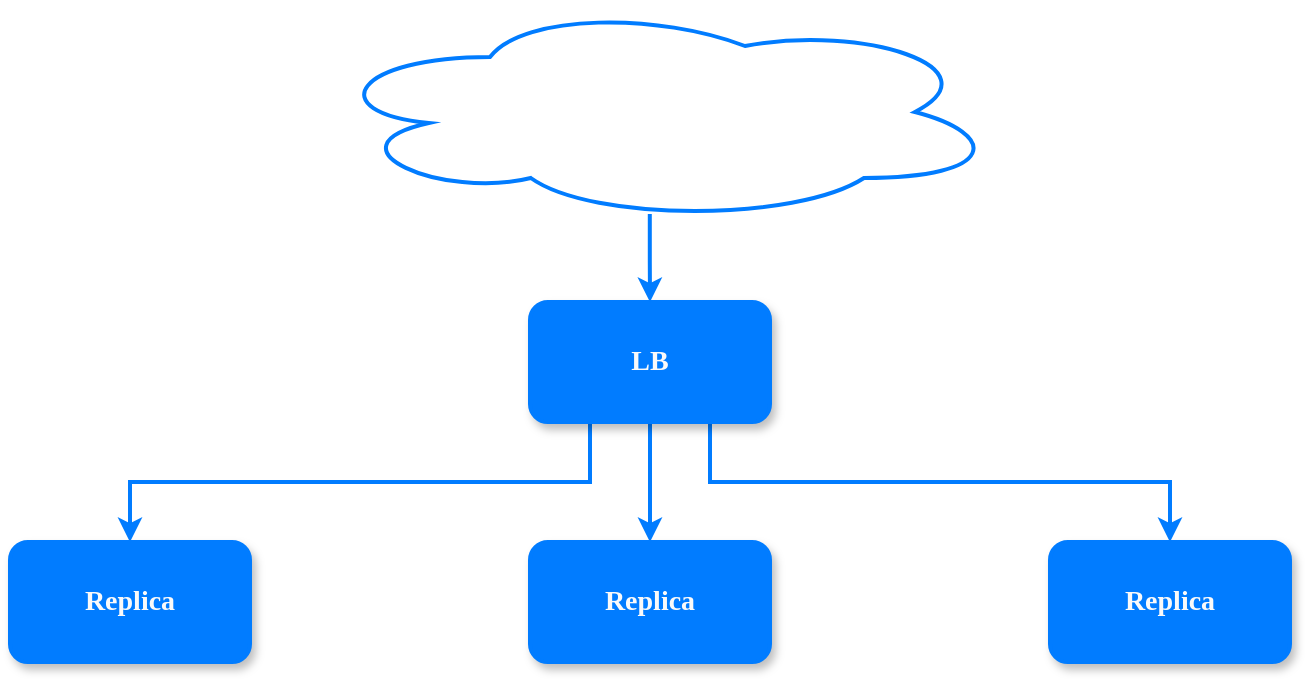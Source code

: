<mxfile version="13.1.2" type="device"><diagram id="PU5ZtBG1eEgANX1V4c1u" name="Page-1"><mxGraphModel dx="1422" dy="742" grid="1" gridSize="10" guides="1" tooltips="1" connect="1" arrows="1" fold="1" page="1" pageScale="1" pageWidth="850" pageHeight="1100" math="0" shadow="0" extFonts="Montserrat^https://fonts.googleapis.com/css?family=Montserrat"><root><mxCell id="0"/><mxCell id="1" parent="0"/><mxCell id="jDrr2bAoS69sfVO3mxZf-4" value="" style="edgeStyle=orthogonalEdgeStyle;rounded=0;orthogonalLoop=1;jettySize=auto;html=1;fontFamily=Montserrat;fontSize=14;fontColor=#FAFAFA;strokeWidth=2;strokeColor=#017CFF;exitX=0.25;exitY=1;exitDx=0;exitDy=0;" edge="1" parent="1" source="jDrr2bAoS69sfVO3mxZf-1" target="jDrr2bAoS69sfVO3mxZf-3"><mxGeometry relative="1" as="geometry"/></mxCell><mxCell id="jDrr2bAoS69sfVO3mxZf-6" value="" style="edgeStyle=orthogonalEdgeStyle;rounded=0;orthogonalLoop=1;jettySize=auto;html=1;fontFamily=Montserrat;fontSize=14;fontColor=#FAFAFA;strokeWidth=2;strokeColor=#017CFF;" edge="1" parent="1" source="jDrr2bAoS69sfVO3mxZf-1" target="jDrr2bAoS69sfVO3mxZf-5"><mxGeometry relative="1" as="geometry"/></mxCell><mxCell id="jDrr2bAoS69sfVO3mxZf-8" value="" style="edgeStyle=orthogonalEdgeStyle;rounded=0;orthogonalLoop=1;jettySize=auto;html=1;fontFamily=Montserrat;fontSize=14;fontColor=#FAFAFA;strokeWidth=2;strokeColor=#017CFF;exitX=0.75;exitY=1;exitDx=0;exitDy=0;" edge="1" parent="1" source="jDrr2bAoS69sfVO3mxZf-1" target="jDrr2bAoS69sfVO3mxZf-7"><mxGeometry relative="1" as="geometry"/></mxCell><mxCell id="jDrr2bAoS69sfVO3mxZf-1" value="LB" style="rounded=1;whiteSpace=wrap;html=1;fillColor=#017CFF;strokeWidth=2;fontColor=#FAFAFA;fontFamily=Montserrat;fontStyle=1;shadow=1;strokeColor=#017CFF;fontSize=14;" vertex="1" parent="1"><mxGeometry x="360" y="260" width="120" height="60" as="geometry"/></mxCell><mxCell id="jDrr2bAoS69sfVO3mxZf-7" value="Replica" style="rounded=1;whiteSpace=wrap;html=1;fillColor=#017CFF;strokeWidth=2;fontColor=#FAFAFA;fontFamily=Montserrat;fontStyle=1;shadow=1;strokeColor=#017CFF;fontSize=14;" vertex="1" parent="1"><mxGeometry x="620" y="380" width="120" height="60" as="geometry"/></mxCell><mxCell id="jDrr2bAoS69sfVO3mxZf-5" value="Replica" style="rounded=1;whiteSpace=wrap;html=1;fillColor=#017CFF;strokeWidth=2;fontColor=#FAFAFA;fontFamily=Montserrat;fontStyle=1;shadow=1;strokeColor=#017CFF;fontSize=14;" vertex="1" parent="1"><mxGeometry x="360" y="380" width="120" height="60" as="geometry"/></mxCell><mxCell id="jDrr2bAoS69sfVO3mxZf-3" value="Replica" style="rounded=1;whiteSpace=wrap;html=1;fillColor=#017CFF;strokeWidth=2;fontColor=#FAFAFA;fontFamily=Montserrat;fontStyle=1;shadow=1;strokeColor=#017CFF;fontSize=14;" vertex="1" parent="1"><mxGeometry x="100" y="380" width="120" height="60" as="geometry"/></mxCell><mxCell id="jDrr2bAoS69sfVO3mxZf-9" style="edgeStyle=orthogonalEdgeStyle;rounded=0;orthogonalLoop=1;jettySize=auto;html=1;exitX=0.485;exitY=0.964;exitDx=0;exitDy=0;exitPerimeter=0;entryX=0.5;entryY=0;entryDx=0;entryDy=0;fontFamily=Montserrat;fontSize=14;fontColor=#FAFAFA;strokeWidth=2;strokeColor=#017CFF;" edge="1" parent="1" source="jDrr2bAoS69sfVO3mxZf-2" target="jDrr2bAoS69sfVO3mxZf-1"><mxGeometry relative="1" as="geometry"/></mxCell><mxCell id="jDrr2bAoS69sfVO3mxZf-2" value="" style="ellipse;shape=cloud;whiteSpace=wrap;html=1;rounded=1;shadow=0;strokeColor=#017CFF;strokeWidth=2;fillColor=none;fontFamily=Montserrat;fontSize=14;fontColor=#FAFAFA;" vertex="1" parent="1"><mxGeometry x="255" y="110" width="340" height="110" as="geometry"/></mxCell></root></mxGraphModel></diagram></mxfile>